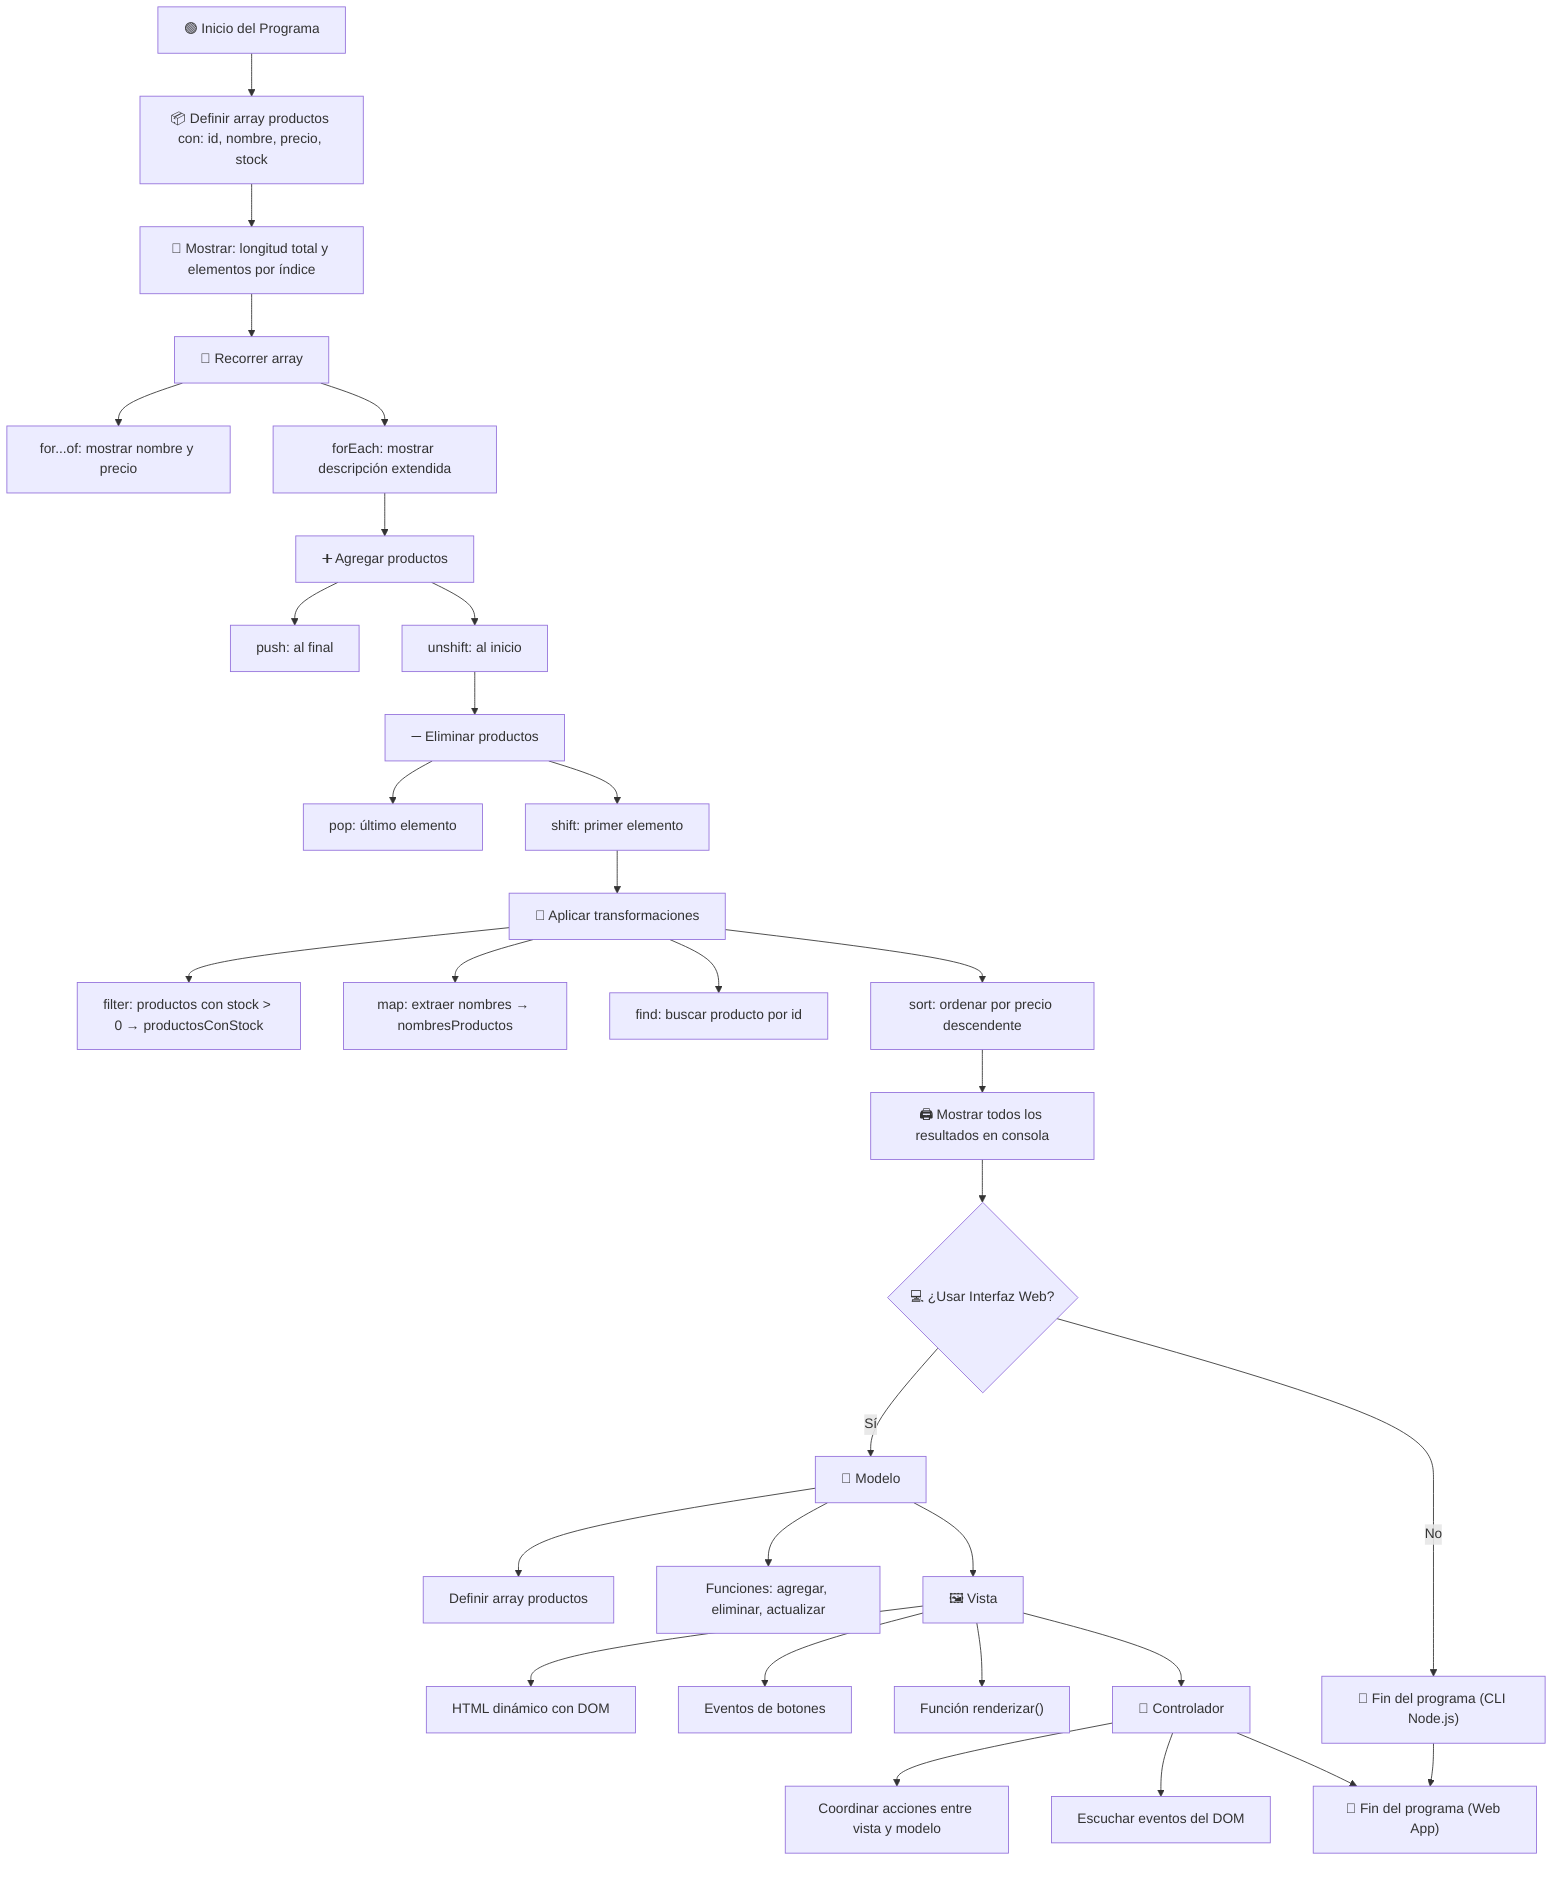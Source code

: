 flowchart TD
  A[🟢 Inicio del Programa] --> B["📦 Definir array productos con: id, nombre, precio, stock"]

  B --> C["🧮 Mostrar: longitud total y elementos por índice"]
  C --> D["🔁 Recorrer array"]
  D --> D1["for...of: mostrar nombre y precio"]
  D --> D2["forEach: mostrar descripción extendida"]

  D2 --> E["➕ Agregar productos"]
  E --> E1["push: al final"]
  E --> E2["unshift: al inicio"]

  E2 --> F["➖ Eliminar productos"]
  F --> F1["pop: último elemento"]
  F --> F2["shift: primer elemento"]

  F2 --> G["🧪 Aplicar transformaciones"]
  G --> G1["filter: productos con stock > 0 → productosConStock"]
  G --> G2["map: extraer nombres → nombresProductos"]
  G --> G3["find: buscar producto por id"]
  G --> G4["sort: ordenar por precio descendente"]

  G4 --> H["🖨️ Mostrar todos los resultados en consola"]

  H --> I{"💻 ¿Usar Interfaz Web?"}

  I -- "Sí" --> J1["🧠 Modelo"]
  J1 --> J1a["Definir array productos"]
  J1 --> J1b["Funciones: agregar, eliminar, actualizar"]

  J1 --> J2["🖼️ Vista"]
  J2 --> J2a["HTML dinámico con DOM"]
  J2 --> J2b["Eventos de botones"]
  J2 --> J2c["Función renderizar()"]

  J2 --> J3["🧩 Controlador"]
  J3 --> J3a["Coordinar acciones entre vista y modelo"]
  J3 --> J3b["Escuchar eventos del DOM"]

  J3 --> Z["🏁 Fin del programa (Web App)"]

  I -- "No" --> K["🏁 Fin del programa (CLI Node.js)"]
  K --> Z